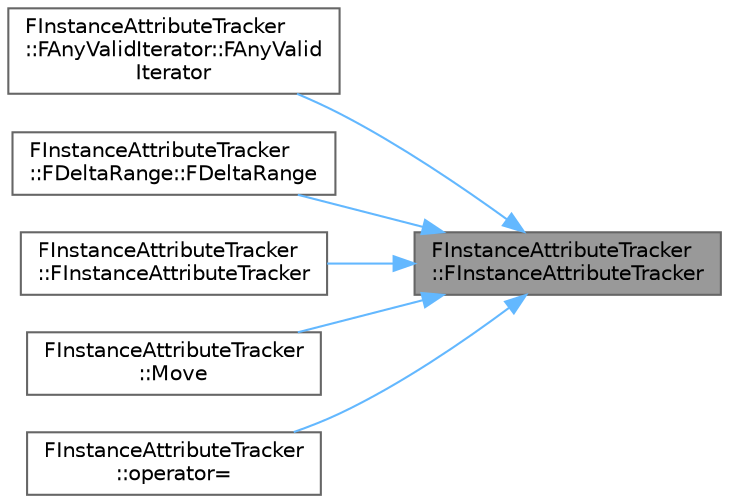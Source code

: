 digraph "FInstanceAttributeTracker::FInstanceAttributeTracker"
{
 // INTERACTIVE_SVG=YES
 // LATEX_PDF_SIZE
  bgcolor="transparent";
  edge [fontname=Helvetica,fontsize=10,labelfontname=Helvetica,labelfontsize=10];
  node [fontname=Helvetica,fontsize=10,shape=box,height=0.2,width=0.4];
  rankdir="RL";
  Node1 [id="Node000001",label="FInstanceAttributeTracker\l::FInstanceAttributeTracker",height=0.2,width=0.4,color="gray40", fillcolor="grey60", style="filled", fontcolor="black",tooltip=" "];
  Node1 -> Node2 [id="edge1_Node000001_Node000002",dir="back",color="steelblue1",style="solid",tooltip=" "];
  Node2 [id="Node000002",label="FInstanceAttributeTracker\l::FAnyValidIterator::FAnyValid\lIterator",height=0.2,width=0.4,color="grey40", fillcolor="white", style="filled",URL="$d0/db5/classFInstanceAttributeTracker_1_1FAnyValidIterator.html#ac1ad86be98ac50d6149547a872df19d4",tooltip=" "];
  Node1 -> Node3 [id="edge2_Node000001_Node000003",dir="back",color="steelblue1",style="solid",tooltip=" "];
  Node3 [id="Node000003",label="FInstanceAttributeTracker\l::FDeltaRange::FDeltaRange",height=0.2,width=0.4,color="grey40", fillcolor="white", style="filled",URL="$de/dce/classFInstanceAttributeTracker_1_1FDeltaRange.html#a05fbaf31b00d6fd9e8758f3ed4a1fd5e",tooltip=" "];
  Node1 -> Node4 [id="edge3_Node000001_Node000004",dir="back",color="steelblue1",style="solid",tooltip=" "];
  Node4 [id="Node000004",label="FInstanceAttributeTracker\l::FInstanceAttributeTracker",height=0.2,width=0.4,color="grey40", fillcolor="white", style="filled",URL="$d7/d54/classFInstanceAttributeTracker.html#afc230fdc5f9b8ea3f8585bcd50b363ad",tooltip=" "];
  Node1 -> Node5 [id="edge4_Node000001_Node000005",dir="back",color="steelblue1",style="solid",tooltip=" "];
  Node5 [id="Node000005",label="FInstanceAttributeTracker\l::Move",height=0.2,width=0.4,color="grey40", fillcolor="white", style="filled",URL="$d7/d54/classFInstanceAttributeTracker.html#ab23ebd20d6e894a8dd702187d05e2764",tooltip=" "];
  Node1 -> Node6 [id="edge5_Node000001_Node000006",dir="back",color="steelblue1",style="solid",tooltip=" "];
  Node6 [id="Node000006",label="FInstanceAttributeTracker\l::operator=",height=0.2,width=0.4,color="grey40", fillcolor="white", style="filled",URL="$d7/d54/classFInstanceAttributeTracker.html#aad475ebdb4789cd1ed647bca1aba582c",tooltip=" "];
}
